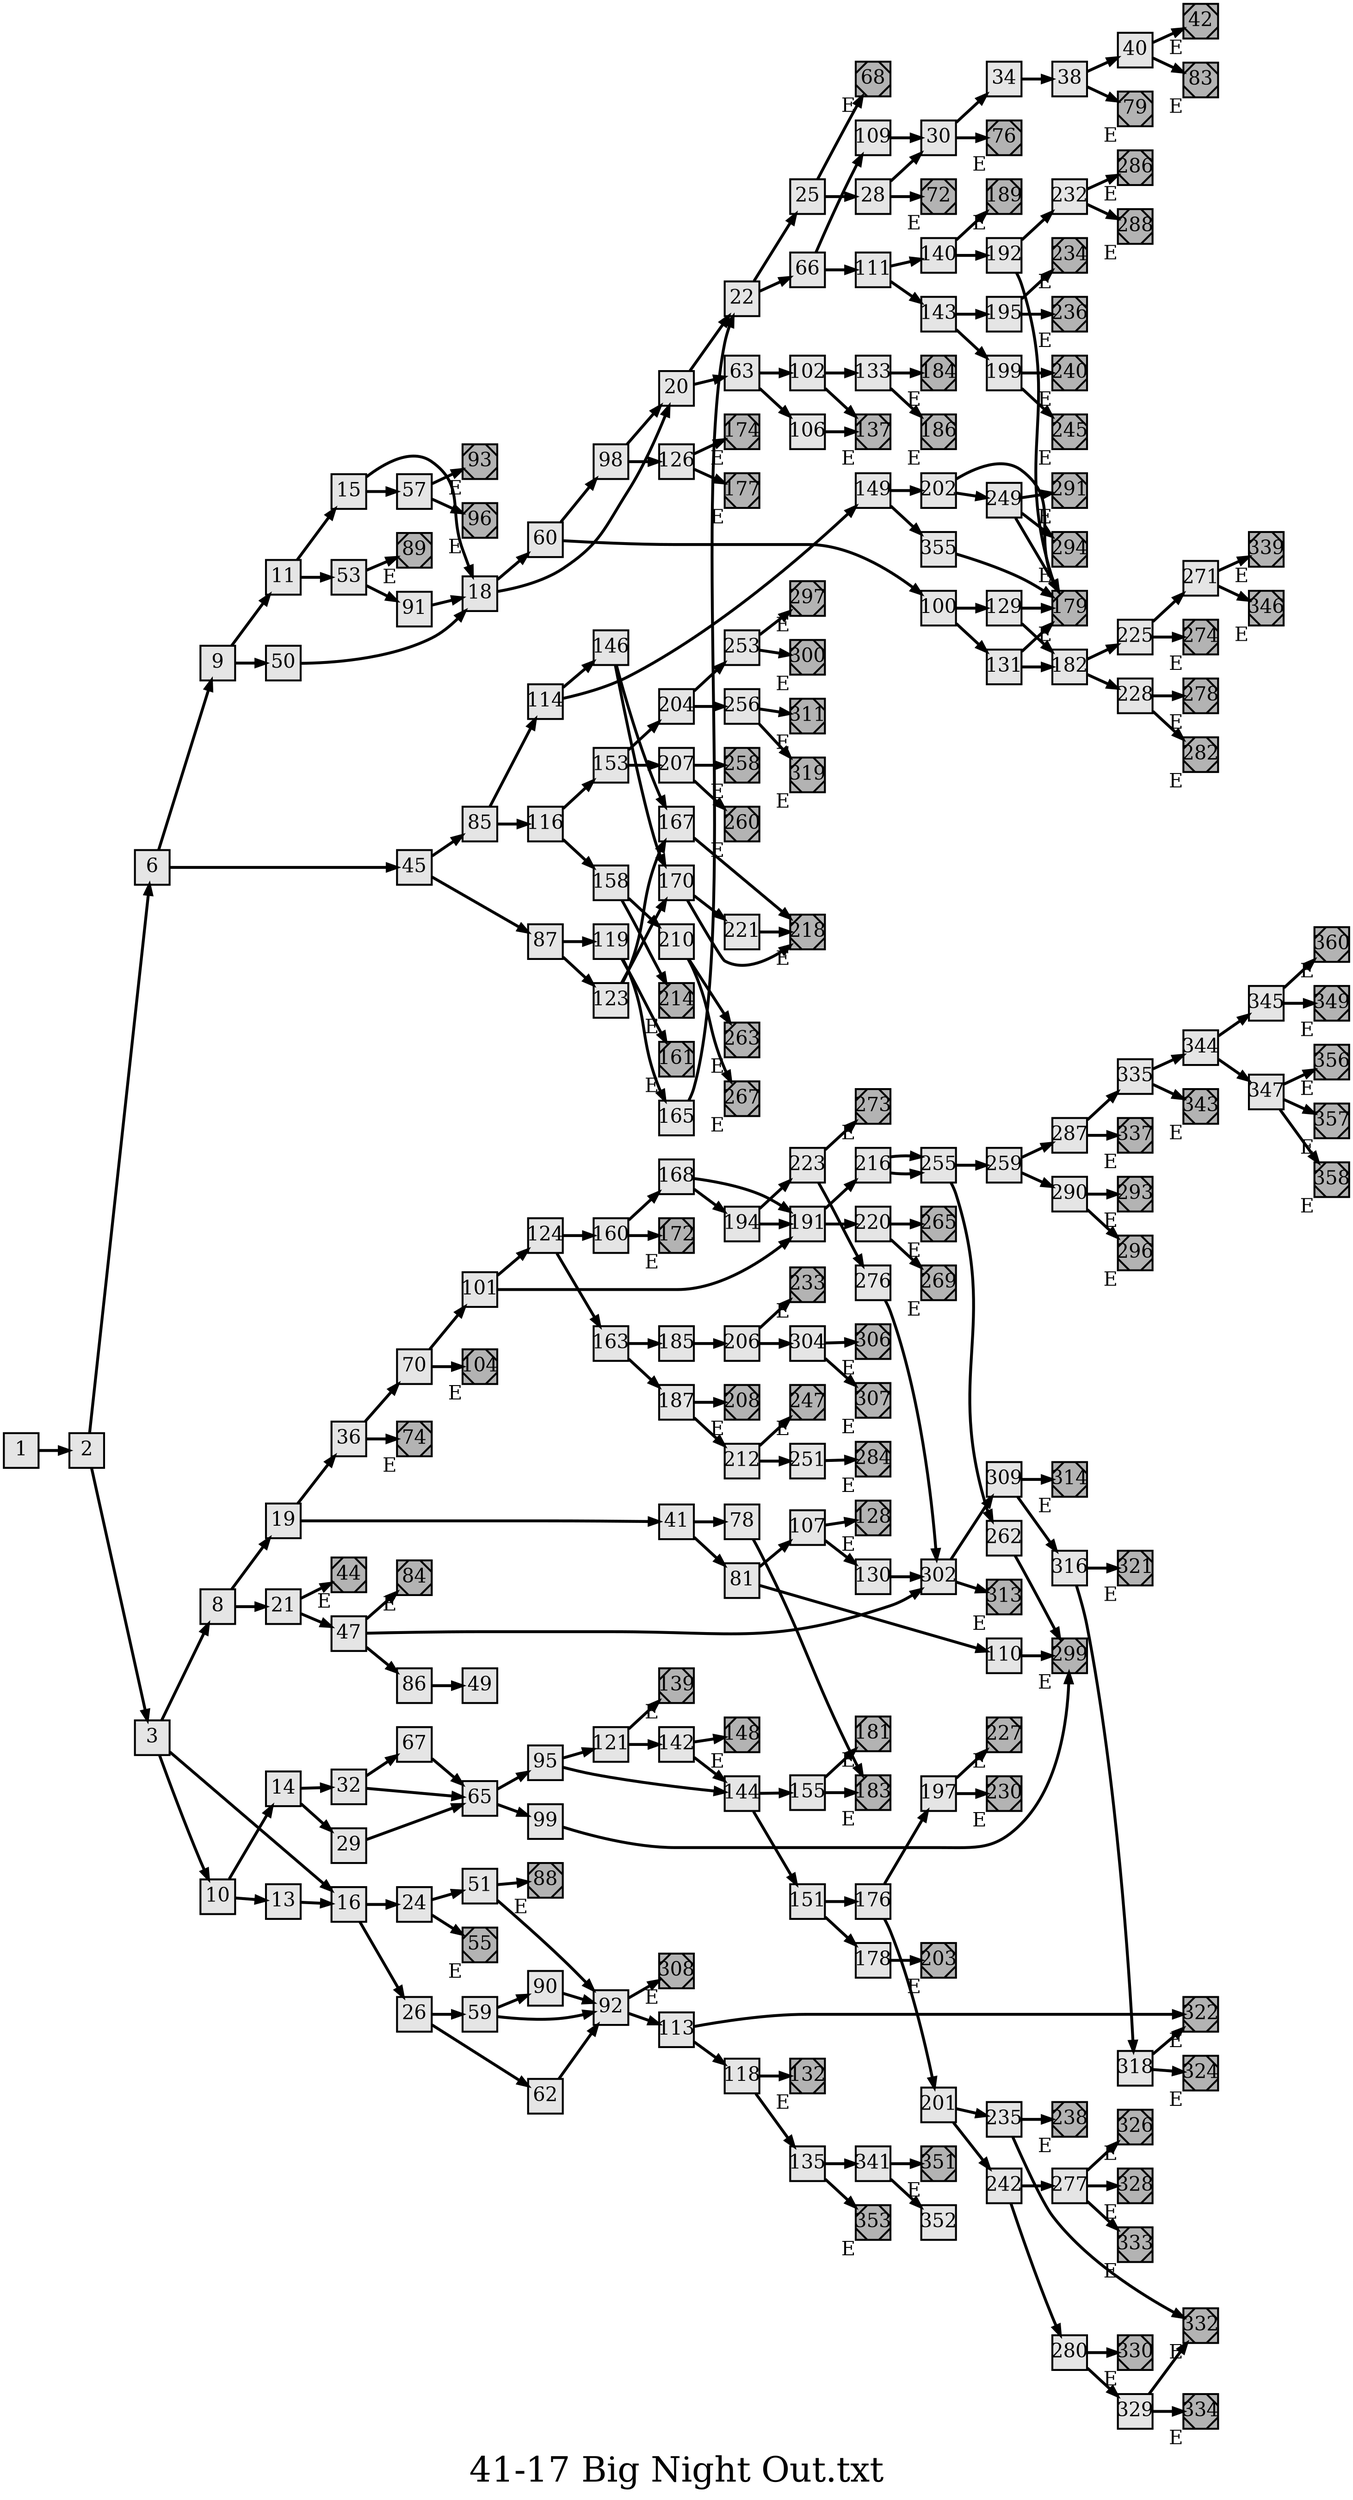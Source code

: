 digraph g{
  graph [ label="41-17 Big Night Out.txt" rankdir=LR, ordering=out, fontsize=36, nodesep="0.35", ranksep="0.45"];
  node  [shape=rect, penwidth=2, fontsize=20, style=filled, fillcolor=grey90, margin="0,0", labelfloat=true, regular=true, fixedsize=true];
  edge  [labelfloat=true, penwidth=3, fontsize=12];
  
  
  
  
  
  
  1 -> 2;
  2 -> 6;
  2 -> 3;
  3 -> 8;
  3 -> 16;
  3 -> 10;
  6 -> 9;
  6 -> 45;
  8 -> 19;
  8 -> 21;
  9 -> 11;
  9 -> 50;
  10 -> 14;
  10 -> 13;
  11 -> 15;
  11 -> 53;
  13 -> 16;
  14 -> 32;
  14 -> 29;
  15 -> 18;
  15 -> 57;
  16 -> 24;
  16 -> 26;
  18 -> 60;
  18 -> 20;
  19 -> 36;
  19 -> 41;
  20 -> 22;
  20 -> 63;
  21 -> 44;
  21 -> 47;
  22 -> 25;
  22 -> 66;
  24 -> 51;
  24 -> 55;
  25 -> 28;
  25 -> 68;
  26 -> 59;
  26 -> 62;
  28 -> 30;
  28 -> 72;
  29 -> 65;
  30 -> 34;
  30 -> 76;
  32 -> 67;
  32 -> 65;
  34 -> 38;
  36 -> 70;
  36 -> 74;
  38 -> 40;
  38 -> 79;
  40 -> 42;
  40 -> 83;
  41 -> 78;
  41 -> 81;
  42	[ xlabel="E", shape=Msquare, fontsize=20, fillcolor=grey70 ];
  44	[ xlabel="E", shape=Msquare, fontsize=20, fillcolor=grey70 ];
  45 -> 85;
  45 -> 87;
  47 -> 84;
  47 -> 302;
  47 -> 86;
  50 -> 18;
  51 -> 88;
  51 -> 92;
  53 -> 89;
  53 -> 91;
  55	[ xlabel="E", shape=Msquare, fontsize=20, fillcolor=grey70 ];
  57 -> 93;
  57 -> 96;
  59 -> 90;
  59 -> 92;
  60 -> 98;
  60 -> 100;
  62 -> 92;
  63 -> 102;
  63 -> 106;
  65 -> 95;
  65 -> 99;
  66 -> 109;
  66 -> 111;
  67 -> 65;
  68	[ xlabel="E", shape=Msquare, fontsize=20, fillcolor=grey70 ];
  70 -> 101;
  70 -> 104;
  72	[ xlabel="E", shape=Msquare, fontsize=20, fillcolor=grey70 ];
  74	[ xlabel="E", shape=Msquare, fontsize=20, fillcolor=grey70 ];
  76	[ xlabel="E", shape=Msquare, fontsize=20, fillcolor=grey70 ];
  78 -> 183;
  79	[ xlabel="E", shape=Msquare, fontsize=20, fillcolor=grey70 ];
  81 -> 107;
  81 -> 110;
  83	[ xlabel="E", shape=Msquare, fontsize=20, fillcolor=grey70 ];
  84	[ xlabel="E", shape=Msquare, fontsize=20, fillcolor=grey70 ];
  85 -> 114;
  85 -> 116;
  86 -> 49;
  87 -> 119;
  87 -> 123;
  88	[ xlabel="E", shape=Msquare, fontsize=20, fillcolor=grey70 ];
  89	[ xlabel="E", shape=Msquare, fontsize=20, fillcolor=grey70 ];
  90 -> 92;
  91 -> 18;
  92 -> 308;
  92 -> 113;
  93	[ xlabel="E", shape=Msquare, fontsize=20, fillcolor=grey70 ];
  95 -> 121;
  95 -> 144;
  96	[ xlabel="E", shape=Msquare, fontsize=20, fillcolor=grey70 ];
  98 -> 20;
  98 -> 126;
  99 -> 299;
  100 -> 129;
  100 -> 131;
  101 -> 124;
  101 -> 191;
  102 -> 133;
  102 -> 137;
  104	[ xlabel="E", shape=Msquare, fontsize=20, fillcolor=grey70 ];
  106 -> 137;
  107 -> 128;
  107 -> 130;
  109 -> 30;
  110 -> 299;
  111 -> 140;
  111 -> 143;
  113 -> 322;
  113 -> 118;
  114 -> 146;
  114 -> 149;
  116 -> 153;
  116 -> 158;
  118 -> 132;
  118 -> 135;
  119 -> 161;
  119 -> 165;
  121 -> 139;
  121 -> 142;
  123 -> 167;
  123 -> 170;
  124 -> 160;
  124 -> 163;
  126 -> 174;
  126 -> 177;
  128	[ xlabel="E", shape=Msquare, fontsize=20, fillcolor=grey70 ];
  129 -> 179;
  129 -> 182;
  130 -> 302;
  131 -> 179;
  131 -> 182;
  132	[ xlabel="E", shape=Msquare, fontsize=20, fillcolor=grey70 ];
  133 -> 184;
  133 -> 186;
  135 -> 341;
  135 -> 353;
  137	[ xlabel="E", shape=Msquare, fontsize=20, fillcolor=grey70 ];
  139	[ xlabel="E", shape=Msquare, fontsize=20, fillcolor=grey70 ];
  140 -> 189;
  140 -> 192;
  142 -> 148;
  142 -> 144;
  143 -> 195;
  143 -> 199;
  144 -> 155;
  144 -> 151;
  146 -> 167;
  146 -> 170;
  148	[ xlabel="E", shape=Msquare, fontsize=20, fillcolor=grey70 ];
  149 -> 202;
  149 -> 355;
  151 -> 176;
  151 -> 178;
  153 -> 204;
  153 -> 207;
  155 -> 181;
  155 -> 183;
  158 -> 210;
  158 -> 214;
  160 -> 168;
  160 -> 172;
  161	[ xlabel="E", shape=Msquare, fontsize=20, fillcolor=grey70 ];
  163 -> 185;
  163 -> 187;
  165 -> 22;
  167 -> 218;
  168 -> 191;
  168 -> 194;
  170 -> 221;
  170 -> 218;
  172	[ xlabel="E", shape=Msquare, fontsize=20, fillcolor=grey70 ];
  174	[ xlabel="E", shape=Msquare, fontsize=20, fillcolor=grey70 ];
  176 -> 197;
  176 -> 201;
  177	[ xlabel="E", shape=Msquare, fontsize=20, fillcolor=grey70 ];
  178 -> 203;
  179	[ xlabel="E", shape=Msquare, fontsize=20, fillcolor=grey70 ];
  181	[ xlabel="E", shape=Msquare, fontsize=20, fillcolor=grey70 ];
  182 -> 225;
  182 -> 228;
  183	[ xlabel="E", shape=Msquare, fontsize=20, fillcolor=grey70 ];
  184	[ xlabel="E", shape=Msquare, fontsize=20, fillcolor=grey70 ];
  185 -> 206;
  186	[ xlabel="E", shape=Msquare, fontsize=20, fillcolor=grey70 ];
  187 -> 208;
  187 -> 212;
  189	[ xlabel="E", shape=Msquare, fontsize=20, fillcolor=grey70 ];
  191 -> 216;
  191 -> 220;
  192 -> 232;
  192 -> 179;
  194 -> 223;
  194 -> 191;
  195 -> 234;
  195 -> 236;
  197 -> 227;
  197 -> 230;
  199 -> 240;
  199 -> 245;
  201 -> 235;
  201 -> 242;
  202 -> 179;
  202 -> 249;
  203	[ xlabel="E", shape=Msquare, fontsize=20, fillcolor=grey70 ];
  204 -> 253;
  204 -> 256;
  206 -> 233;
  206 -> 304;
  207 -> 258;
  207 -> 260;
  208	[ xlabel="E", shape=Msquare, fontsize=20, fillcolor=grey70 ];
  210 -> 263;
  210 -> 267;
  212 -> 247;
  212 -> 251;
  214	[ xlabel="E", shape=Msquare, fontsize=20, fillcolor=grey70 ];
  216 -> 255;
  216 -> 255;
  218	[ xlabel="E", shape=Msquare, fontsize=20, fillcolor=grey70 ];
  220 -> 265;
  220 -> 269;
  221 -> 218;
  223 -> 273;
  223 -> 276;
  225 -> 271;
  225 -> 274;
  227	[ xlabel="E", shape=Msquare, fontsize=20, fillcolor=grey70 ];
  228 -> 278;
  228 -> 282;
  230	[ xlabel="E", shape=Msquare, fontsize=20, fillcolor=grey70 ];
  232 -> 286;
  232 -> 288;
  233	[ xlabel="E", shape=Msquare, fontsize=20, fillcolor=grey70 ];
  234	[ xlabel="E", shape=Msquare, fontsize=20, fillcolor=grey70 ];
  235 -> 238;
  235 -> 332;
  236	[ xlabel="E", shape=Msquare, fontsize=20, fillcolor=grey70 ];
  238	[ xlabel="E", shape=Msquare, fontsize=20, fillcolor=grey70 ];
  240	[ xlabel="E", shape=Msquare, fontsize=20, fillcolor=grey70 ];
  242 -> 277;
  242 -> 280;
  245	[ xlabel="E", shape=Msquare, fontsize=20, fillcolor=grey70 ];
  247	[ xlabel="E", shape=Msquare, fontsize=20, fillcolor=grey70 ];
  249 -> 291;
  249 -> 294;
  249 -> 179;
  251 -> 284;
  253 -> 297;
  253 -> 300;
  255 -> 259;
  255 -> 262;
  256 -> 311;
  256 -> 319;
  258	[ xlabel="E", shape=Msquare, fontsize=20, fillcolor=grey70 ];
  259 -> 287;
  259 -> 290;
  260	[ xlabel="E", shape=Msquare, fontsize=20, fillcolor=grey70 ];
  262 -> 299;
  263	[ xlabel="E", shape=Msquare, fontsize=20, fillcolor=grey70 ];
  265	[ xlabel="E", shape=Msquare, fontsize=20, fillcolor=grey70 ];
  267	[ xlabel="E", shape=Msquare, fontsize=20, fillcolor=grey70 ];
  269	[ xlabel="E", shape=Msquare, fontsize=20, fillcolor=grey70 ];
  271 -> 339;
  271 -> 346;
  273	[ xlabel="E", shape=Msquare, fontsize=20, fillcolor=grey70 ];
  274	[ xlabel="E", shape=Msquare, fontsize=20, fillcolor=grey70 ];
  276 -> 302;
  277 -> 326;
  277 -> 328;
  277 -> 333;
  278	[ xlabel="E", shape=Msquare, fontsize=20, fillcolor=grey70 ];
  280 -> 329;
  280 -> 330;
  282	[ xlabel="E", shape=Msquare, fontsize=20, fillcolor=grey70 ];
  284	[ xlabel="E", shape=Msquare, fontsize=20, fillcolor=grey70 ];
  286	[ xlabel="E", shape=Msquare, fontsize=20, fillcolor=grey70 ];
  287 -> 335;
  287 -> 337;
  288	[ xlabel="E", shape=Msquare, fontsize=20, fillcolor=grey70 ];
  290 -> 293;
  290 -> 296;
  291	[ xlabel="E", shape=Msquare, fontsize=20, fillcolor=grey70 ];
  291	[ xlabel="E", shape=Msquare, fontsize=20, fillcolor=grey70 ];
  293	[ xlabel="E", shape=Msquare, fontsize=20, fillcolor=grey70 ];
  294	[ xlabel="E", shape=Msquare, fontsize=20, fillcolor=grey70 ];
  296	[ xlabel="E", shape=Msquare, fontsize=20, fillcolor=grey70 ];
  297	[ xlabel="E", shape=Msquare, fontsize=20, fillcolor=grey70 ];
  299	[ xlabel="E", shape=Msquare, fontsize=20, fillcolor=grey70 ];
  300	[ xlabel="E", shape=Msquare, fontsize=20, fillcolor=grey70 ];
  302 -> 309;
  302 -> 313;
  304 -> 306;
  304 -> 307;
  306	[ xlabel="E", shape=Msquare, fontsize=20, fillcolor=grey70 ];
  307	[ xlabel="E", shape=Msquare, fontsize=20, fillcolor=grey70 ];
  308	[ xlabel="E", shape=Msquare, fontsize=20, fillcolor=grey70 ];
  309 -> 314;
  309 -> 316;
  311	[ xlabel="E", shape=Msquare, fontsize=20, fillcolor=grey70 ];
  313	[ xlabel="E", shape=Msquare, fontsize=20, fillcolor=grey70 ];
  314	[ xlabel="E", shape=Msquare, fontsize=20, fillcolor=grey70 ];
  316 -> 318;
  316 -> 321;
  318 -> 322;
  318 -> 324;
  319	[ xlabel="E", shape=Msquare, fontsize=20, fillcolor=grey70 ];
  321	[ xlabel="E", shape=Msquare, fontsize=20, fillcolor=grey70 ];
  322	[ xlabel="E", shape=Msquare, fontsize=20, fillcolor=grey70 ];
  324	[ xlabel="E", shape=Msquare, fontsize=20, fillcolor=grey70 ];
  326	[ xlabel="E", shape=Msquare, fontsize=20, fillcolor=grey70 ];
  328	[ xlabel="E", shape=Msquare, fontsize=20, fillcolor=grey70 ];
  329 -> 332;
  329 -> 334;
  330	[ xlabel="E", shape=Msquare, fontsize=20, fillcolor=grey70 ];
  332	[ xlabel="E", shape=Msquare, fontsize=20, fillcolor=grey70 ];
  333	[ xlabel="E", shape=Msquare, fontsize=20, fillcolor=grey70 ];
  334	[ xlabel="E", shape=Msquare, fontsize=20, fillcolor=grey70 ];
  335 -> 344;
  335 -> 343;
  337	[ xlabel="E", shape=Msquare, fontsize=20, fillcolor=grey70 ];
  339	[ xlabel="E", shape=Msquare, fontsize=20, fillcolor=grey70 ];
  341 -> 351;
  341 -> 352;
  343	[ xlabel="E", shape=Msquare, fontsize=20, fillcolor=grey70 ];
  344 -> 345;
  344 -> 347;
  345 -> 360;
  345 -> 349;
  346	[ xlabel="E", shape=Msquare, fontsize=20, fillcolor=grey70 ];
  347 -> 356;
  347 -> 357;
  347 -> 358;
  349	[ xlabel="E", shape=Msquare, fontsize=20, fillcolor=grey70 ];
  351	[ xlabel="E", shape=Msquare, fontsize=20, fillcolor=grey70 ];
  353	[ xlabel="E", shape=Msquare, fontsize=20, fillcolor=grey70 ];
  355 -> 179;
  356	[ xlabel="E", shape=Msquare, fontsize=20, fillcolor=grey70 ];
  357	[ xlabel="E", shape=Msquare, fontsize=20, fillcolor=grey70 ];
  358	[ xlabel="E", shape=Msquare, fontsize=20, fillcolor=grey70 ];
  360	[ xlabel="E", shape=Msquare, fontsize=20, fillcolor=grey70 ];
}


